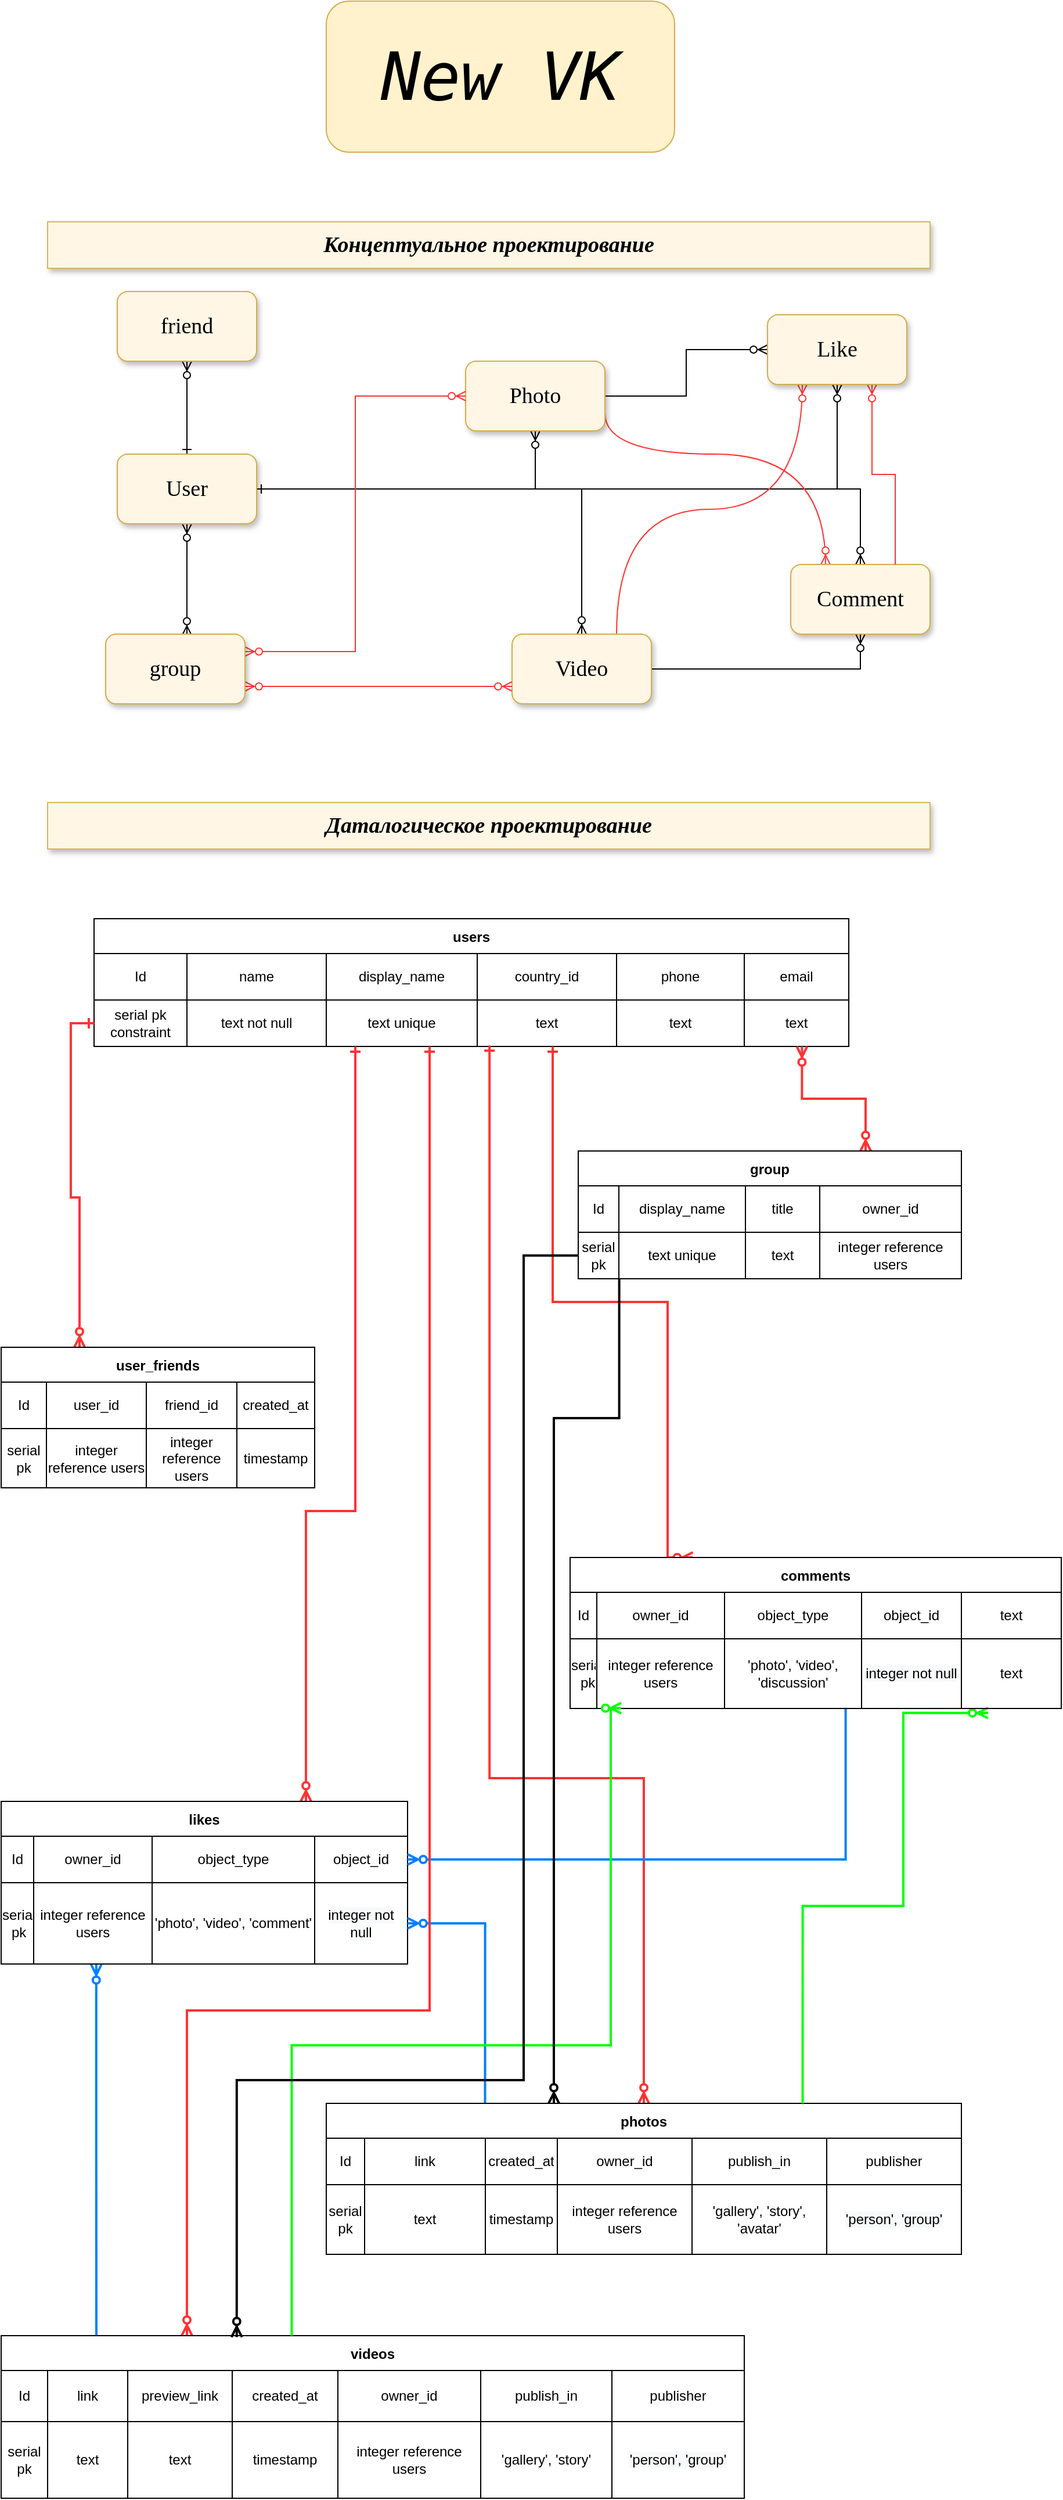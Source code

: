 <mxfile version="15.1.4" type="github"><diagram id="kzBTkpLEh-Z0ybDVD-Pl" name="Page-1"><mxGraphModel dx="1221" dy="613" grid="1" gridSize="10" guides="1" tooltips="1" connect="1" arrows="1" fold="1" page="1" pageScale="1" pageWidth="827" pageHeight="1169" math="0" shadow="0"><root><mxCell id="0"/><mxCell id="1" parent="0"/><mxCell id="8QKdZ73JA2FB1doCZOxA-1" value="users" style="shape=table;startSize=30;container=1;collapsible=0;childLayout=tableLayout;fontStyle=1;align=center;pointerEvents=1;" vertex="1" parent="1"><mxGeometry x="120" y="830" width="650" height="110" as="geometry"/></mxCell><mxCell id="8QKdZ73JA2FB1doCZOxA-2" value="" style="shape=partialRectangle;html=1;whiteSpace=wrap;collapsible=0;dropTarget=0;pointerEvents=0;fillColor=none;top=0;left=0;bottom=0;right=0;points=[[0,0.5],[1,0.5]];portConstraint=eastwest;" vertex="1" parent="8QKdZ73JA2FB1doCZOxA-1"><mxGeometry y="30" width="650" height="40" as="geometry"/></mxCell><mxCell id="8QKdZ73JA2FB1doCZOxA-3" value="Id" style="shape=partialRectangle;html=1;whiteSpace=wrap;connectable=0;fillColor=none;top=0;left=0;bottom=0;right=0;overflow=hidden;pointerEvents=1;" vertex="1" parent="8QKdZ73JA2FB1doCZOxA-2"><mxGeometry width="80" height="40" as="geometry"/></mxCell><mxCell id="8QKdZ73JA2FB1doCZOxA-4" value="name" style="shape=partialRectangle;html=1;whiteSpace=wrap;connectable=0;fillColor=none;top=0;left=0;bottom=0;right=0;overflow=hidden;pointerEvents=1;" vertex="1" parent="8QKdZ73JA2FB1doCZOxA-2"><mxGeometry x="80" width="120" height="40" as="geometry"/></mxCell><mxCell id="8QKdZ73JA2FB1doCZOxA-5" value="display_name" style="shape=partialRectangle;html=1;whiteSpace=wrap;connectable=0;fillColor=none;top=0;left=0;bottom=0;right=0;overflow=hidden;pointerEvents=1;" vertex="1" parent="8QKdZ73JA2FB1doCZOxA-2"><mxGeometry x="200" width="130" height="40" as="geometry"/></mxCell><mxCell id="8QKdZ73JA2FB1doCZOxA-6" value="country_id" style="shape=partialRectangle;html=1;whiteSpace=wrap;connectable=0;fillColor=none;top=0;left=0;bottom=0;right=0;overflow=hidden;pointerEvents=1;" vertex="1" parent="8QKdZ73JA2FB1doCZOxA-2"><mxGeometry x="330" width="120" height="40" as="geometry"/></mxCell><mxCell id="8QKdZ73JA2FB1doCZOxA-7" value="phone" style="shape=partialRectangle;html=1;whiteSpace=wrap;connectable=0;fillColor=none;top=0;left=0;bottom=0;right=0;overflow=hidden;pointerEvents=1;" vertex="1" parent="8QKdZ73JA2FB1doCZOxA-2"><mxGeometry x="450" width="110" height="40" as="geometry"/></mxCell><mxCell id="8QKdZ73JA2FB1doCZOxA-8" value="email" style="shape=partialRectangle;html=1;whiteSpace=wrap;connectable=0;fillColor=none;top=0;left=0;bottom=0;right=0;overflow=hidden;pointerEvents=1;" vertex="1" parent="8QKdZ73JA2FB1doCZOxA-2"><mxGeometry x="560" width="90" height="40" as="geometry"/></mxCell><mxCell id="8QKdZ73JA2FB1doCZOxA-9" value="" style="shape=partialRectangle;html=1;whiteSpace=wrap;collapsible=0;dropTarget=0;pointerEvents=0;fillColor=none;top=0;left=0;bottom=0;right=0;points=[[0,0.5],[1,0.5]];portConstraint=eastwest;" vertex="1" parent="8QKdZ73JA2FB1doCZOxA-1"><mxGeometry y="70" width="650" height="40" as="geometry"/></mxCell><mxCell id="8QKdZ73JA2FB1doCZOxA-10" value="serial pk constraint" style="shape=partialRectangle;html=1;whiteSpace=wrap;connectable=0;fillColor=none;top=0;left=0;bottom=0;right=0;overflow=hidden;pointerEvents=1;" vertex="1" parent="8QKdZ73JA2FB1doCZOxA-9"><mxGeometry width="80" height="40" as="geometry"/></mxCell><mxCell id="8QKdZ73JA2FB1doCZOxA-11" value="text not null" style="shape=partialRectangle;html=1;whiteSpace=wrap;connectable=0;fillColor=none;top=0;left=0;bottom=0;right=0;overflow=hidden;pointerEvents=1;" vertex="1" parent="8QKdZ73JA2FB1doCZOxA-9"><mxGeometry x="80" width="120" height="40" as="geometry"/></mxCell><mxCell id="8QKdZ73JA2FB1doCZOxA-12" value="text unique" style="shape=partialRectangle;html=1;whiteSpace=wrap;connectable=0;fillColor=none;top=0;left=0;bottom=0;right=0;overflow=hidden;pointerEvents=1;" vertex="1" parent="8QKdZ73JA2FB1doCZOxA-9"><mxGeometry x="200" width="130" height="40" as="geometry"/></mxCell><mxCell id="8QKdZ73JA2FB1doCZOxA-13" value="text" style="shape=partialRectangle;html=1;whiteSpace=wrap;connectable=0;fillColor=none;top=0;left=0;bottom=0;right=0;overflow=hidden;pointerEvents=1;" vertex="1" parent="8QKdZ73JA2FB1doCZOxA-9"><mxGeometry x="330" width="120" height="40" as="geometry"/></mxCell><mxCell id="8QKdZ73JA2FB1doCZOxA-14" value="text" style="shape=partialRectangle;html=1;whiteSpace=wrap;connectable=0;fillColor=none;top=0;left=0;bottom=0;right=0;overflow=hidden;pointerEvents=1;" vertex="1" parent="8QKdZ73JA2FB1doCZOxA-9"><mxGeometry x="450" width="110" height="40" as="geometry"/></mxCell><mxCell id="8QKdZ73JA2FB1doCZOxA-15" value="text" style="shape=partialRectangle;html=1;whiteSpace=wrap;connectable=0;fillColor=none;top=0;left=0;bottom=0;right=0;overflow=hidden;pointerEvents=1;" vertex="1" parent="8QKdZ73JA2FB1doCZOxA-9"><mxGeometry x="560" width="90" height="40" as="geometry"/></mxCell><mxCell id="8QKdZ73JA2FB1doCZOxA-16" style="edgeStyle=orthogonalEdgeStyle;rounded=0;jumpStyle=none;orthogonalLoop=1;jettySize=auto;html=1;exitX=0.75;exitY=0;exitDx=0;exitDy=0;fontFamily=Georgia;fontSize=19;startArrow=ERzeroToMany;startFill=1;endArrow=ERone;endFill=0;strokeWidth=2;strokeColor=#FF3333;" edge="1" parent="1" source="8QKdZ73JA2FB1doCZOxA-18" target="8QKdZ73JA2FB1doCZOxA-9"><mxGeometry relative="1" as="geometry"><mxPoint x="345" y="940" as="targetPoint"/><Array as="points"><mxPoint x="302" y="1340"/><mxPoint x="345" y="1340"/></Array></mxGeometry></mxCell><mxCell id="8QKdZ73JA2FB1doCZOxA-17" style="edgeStyle=orthogonalEdgeStyle;rounded=0;jumpStyle=none;orthogonalLoop=1;jettySize=auto;html=1;exitX=0.234;exitY=1.005;exitDx=0;exitDy=0;fontFamily=Georgia;fontSize=19;startArrow=ERzeroToMany;startFill=1;endArrow=none;endFill=0;strokeWidth=2;exitPerimeter=0;strokeColor=#007FFF;" edge="1" parent="1" source="8QKdZ73JA2FB1doCZOxA-24"><mxGeometry relative="1" as="geometry"><mxPoint x="122" y="2060" as="targetPoint"/></mxGeometry></mxCell><mxCell id="8QKdZ73JA2FB1doCZOxA-18" value="likes" style="shape=table;startSize=30;container=1;collapsible=0;childLayout=tableLayout;fontStyle=1;align=center;pointerEvents=1;flipV=0;flipH=0;" vertex="1" parent="1"><mxGeometry x="40" y="1590" width="350" height="140" as="geometry"/></mxCell><mxCell id="8QKdZ73JA2FB1doCZOxA-19" value="" style="shape=partialRectangle;html=1;whiteSpace=wrap;collapsible=0;dropTarget=0;pointerEvents=0;fillColor=none;top=0;left=0;bottom=0;right=0;points=[[0,0.5],[1,0.5]];portConstraint=eastwest;" vertex="1" parent="8QKdZ73JA2FB1doCZOxA-18"><mxGeometry y="30" width="350" height="40" as="geometry"/></mxCell><mxCell id="8QKdZ73JA2FB1doCZOxA-20" value="Id" style="shape=partialRectangle;html=1;whiteSpace=wrap;connectable=0;fillColor=none;top=0;left=0;bottom=0;right=0;overflow=hidden;pointerEvents=1;" vertex="1" parent="8QKdZ73JA2FB1doCZOxA-19"><mxGeometry width="28" height="40" as="geometry"/></mxCell><mxCell id="8QKdZ73JA2FB1doCZOxA-21" value="owner_id" style="shape=partialRectangle;html=1;whiteSpace=wrap;connectable=0;fillColor=none;top=0;left=0;bottom=0;right=0;overflow=hidden;pointerEvents=1;" vertex="1" parent="8QKdZ73JA2FB1doCZOxA-19"><mxGeometry x="28" width="102" height="40" as="geometry"/></mxCell><mxCell id="8QKdZ73JA2FB1doCZOxA-22" value="object_type" style="shape=partialRectangle;html=1;whiteSpace=wrap;connectable=0;fillColor=none;top=0;left=0;bottom=0;right=0;overflow=hidden;pointerEvents=1;" vertex="1" parent="8QKdZ73JA2FB1doCZOxA-19"><mxGeometry x="130" width="140" height="40" as="geometry"/></mxCell><mxCell id="8QKdZ73JA2FB1doCZOxA-23" value="object_id" style="shape=partialRectangle;html=1;whiteSpace=wrap;connectable=0;fillColor=none;top=0;left=0;bottom=0;right=0;overflow=hidden;pointerEvents=1;" vertex="1" parent="8QKdZ73JA2FB1doCZOxA-19"><mxGeometry x="270" width="80" height="40" as="geometry"/></mxCell><mxCell id="8QKdZ73JA2FB1doCZOxA-24" style="shape=partialRectangle;html=1;whiteSpace=wrap;collapsible=0;dropTarget=0;pointerEvents=0;fillColor=none;top=0;left=0;bottom=0;right=0;points=[[0,0.5],[1,0.5]];portConstraint=eastwest;" vertex="1" parent="8QKdZ73JA2FB1doCZOxA-18"><mxGeometry y="70" width="350" height="70" as="geometry"/></mxCell><mxCell id="8QKdZ73JA2FB1doCZOxA-25" value="serial pk" style="shape=partialRectangle;html=1;whiteSpace=wrap;connectable=0;fillColor=none;top=0;left=0;bottom=0;right=0;overflow=hidden;pointerEvents=1;" vertex="1" parent="8QKdZ73JA2FB1doCZOxA-24"><mxGeometry width="28" height="70" as="geometry"/></mxCell><mxCell id="8QKdZ73JA2FB1doCZOxA-26" value="integer reference users" style="shape=partialRectangle;html=1;whiteSpace=wrap;connectable=0;fillColor=none;top=0;left=0;bottom=0;right=0;overflow=hidden;pointerEvents=1;" vertex="1" parent="8QKdZ73JA2FB1doCZOxA-24"><mxGeometry x="28" width="102" height="70" as="geometry"/></mxCell><mxCell id="8QKdZ73JA2FB1doCZOxA-27" value="'photo', 'video', 'comment'" style="shape=partialRectangle;html=1;whiteSpace=wrap;connectable=0;fillColor=none;top=0;left=0;bottom=0;right=0;overflow=hidden;pointerEvents=1;" vertex="1" parent="8QKdZ73JA2FB1doCZOxA-24"><mxGeometry x="130" width="140" height="70" as="geometry"/></mxCell><mxCell id="8QKdZ73JA2FB1doCZOxA-28" value="&lt;span style=&quot;color: rgb(0 , 0 , 0) ; font-family: &amp;#34;helvetica&amp;#34; ; font-size: 12px ; font-style: normal ; font-weight: 400 ; letter-spacing: normal ; text-align: center ; text-indent: 0px ; text-transform: none ; word-spacing: 0px ; background-color: rgb(248 , 249 , 250) ; display: inline ; float: none&quot;&gt;integer not null&lt;/span&gt;" style="shape=partialRectangle;html=1;whiteSpace=wrap;connectable=0;fillColor=none;top=0;left=0;bottom=0;right=0;overflow=hidden;pointerEvents=1;" vertex="1" parent="8QKdZ73JA2FB1doCZOxA-24"><mxGeometry x="270" width="80" height="70" as="geometry"/></mxCell><UserObject label="&lt;pre&gt;&lt;font style=&quot;font-size: 57px&quot;&gt;New VK&lt;/font&gt;&lt;/pre&gt;" link="https://youtu.be/a0NjDx5UJsg?t=54" linkTarget="_blank" id="8QKdZ73JA2FB1doCZOxA-29"><mxCell style="rounded=1;whiteSpace=wrap;html=1;fontFamily=Georgia;fontStyle=2;horizontal=1;align=center;fillColor=#fff2cc;strokeColor=#D6AC49;" vertex="1" parent="1"><mxGeometry x="320" y="40" width="300" height="130" as="geometry"/></mxCell></UserObject><mxCell id="8QKdZ73JA2FB1doCZOxA-30" value="&lt;p style=&quot;line-height: 150%; font-size: 19px;&quot;&gt;&lt;font style=&quot;font-size: 19px;&quot;&gt;Концептуальное проектирование&lt;/font&gt;&lt;/p&gt;" style="text;html=1;align=center;verticalAlign=middle;whiteSpace=wrap;rounded=0;shadow=1;strokeColor=#d6b656;fillColor=#FFF6E6;fontFamily=Georgia;fontStyle=3;fontSize=19;" vertex="1" parent="1"><mxGeometry x="80" y="230" width="760" height="40" as="geometry"/></mxCell><mxCell id="8QKdZ73JA2FB1doCZOxA-31" style="edgeStyle=orthogonalEdgeStyle;rounded=0;orthogonalLoop=1;jettySize=auto;html=1;exitX=1;exitY=0.5;exitDx=0;exitDy=0;entryX=0.5;entryY=1;entryDx=0;entryDy=0;fontFamily=Georgia;fontSize=19;endArrow=ERzeroToMany;endFill=1;" edge="1" parent="1" source="8QKdZ73JA2FB1doCZOxA-37" target="8QKdZ73JA2FB1doCZOxA-45"><mxGeometry relative="1" as="geometry"/></mxCell><mxCell id="8QKdZ73JA2FB1doCZOxA-32" style="edgeStyle=orthogonalEdgeStyle;rounded=0;orthogonalLoop=1;jettySize=auto;html=1;exitX=1;exitY=0.5;exitDx=0;exitDy=0;fontFamily=Georgia;fontSize=19;endArrow=ERzeroToMany;endFill=1;" edge="1" parent="1" source="8QKdZ73JA2FB1doCZOxA-37" target="8QKdZ73JA2FB1doCZOxA-46"><mxGeometry relative="1" as="geometry"/></mxCell><mxCell id="8QKdZ73JA2FB1doCZOxA-33" style="edgeStyle=orthogonalEdgeStyle;rounded=0;orthogonalLoop=1;jettySize=auto;html=1;exitX=1;exitY=0.5;exitDx=0;exitDy=0;fontFamily=Georgia;fontSize=19;endArrow=ERzeroToMany;endFill=1;" edge="1" parent="1" source="8QKdZ73JA2FB1doCZOxA-37" target="8QKdZ73JA2FB1doCZOxA-40"><mxGeometry relative="1" as="geometry"><mxPoint x="487" y="350" as="targetPoint"/></mxGeometry></mxCell><mxCell id="8QKdZ73JA2FB1doCZOxA-34" style="edgeStyle=orthogonalEdgeStyle;rounded=0;orthogonalLoop=1;jettySize=auto;html=1;exitX=1;exitY=0.5;exitDx=0;exitDy=0;fontFamily=Georgia;fontSize=19;endArrow=ERzeroToMany;endFill=1;entryX=0.5;entryY=1;entryDx=0;entryDy=0;startArrow=ERone;startFill=0;" edge="1" parent="1" source="8QKdZ73JA2FB1doCZOxA-37" target="8QKdZ73JA2FB1doCZOxA-44"><mxGeometry relative="1" as="geometry"/></mxCell><mxCell id="8QKdZ73JA2FB1doCZOxA-35" style="edgeStyle=orthogonalEdgeStyle;rounded=0;orthogonalLoop=1;jettySize=auto;html=1;exitX=0.5;exitY=0;exitDx=0;exitDy=0;entryX=0.5;entryY=1;entryDx=0;entryDy=0;fontFamily=Georgia;fontSize=19;endArrow=ERzeroToMany;endFill=1;startArrow=ERone;startFill=0;" edge="1" parent="1" source="8QKdZ73JA2FB1doCZOxA-37" target="8QKdZ73JA2FB1doCZOxA-47"><mxGeometry relative="1" as="geometry"><Array as="points"><mxPoint x="200" y="380"/><mxPoint x="200" y="380"/></Array></mxGeometry></mxCell><mxCell id="8QKdZ73JA2FB1doCZOxA-36" style="edgeStyle=orthogonalEdgeStyle;rounded=0;orthogonalLoop=1;jettySize=auto;html=1;exitX=0.5;exitY=1;exitDx=0;exitDy=0;entryX=0.583;entryY=0.015;entryDx=0;entryDy=0;entryPerimeter=0;fontFamily=Georgia;fontSize=19;endArrow=ERzeroToMany;endFill=1;startArrow=ERzeroToMany;startFill=1;" edge="1" parent="1" source="8QKdZ73JA2FB1doCZOxA-37" target="8QKdZ73JA2FB1doCZOxA-50"><mxGeometry relative="1" as="geometry"/></mxCell><mxCell id="8QKdZ73JA2FB1doCZOxA-37" value="User" style="rounded=1;whiteSpace=wrap;html=1;shadow=1;fontFamily=Georgia;fontSize=19;strokeColor=#D6AC49;fillColor=#FFF6E6;align=center;" vertex="1" parent="1"><mxGeometry x="140" y="430" width="120" height="60" as="geometry"/></mxCell><mxCell id="8QKdZ73JA2FB1doCZOxA-38" style="edgeStyle=orthogonalEdgeStyle;rounded=0;jumpStyle=none;orthogonalLoop=1;jettySize=auto;html=1;exitX=0.5;exitY=1;exitDx=0;exitDy=0;entryX=1;entryY=0.5;entryDx=0;entryDy=0;fontFamily=Georgia;fontSize=19;startArrow=ERzeroToMany;startFill=1;endArrow=none;endFill=0;" edge="1" parent="1" source="8QKdZ73JA2FB1doCZOxA-40" target="8QKdZ73JA2FB1doCZOxA-46"><mxGeometry relative="1" as="geometry"/></mxCell><mxCell id="8QKdZ73JA2FB1doCZOxA-39" style="edgeStyle=orthogonalEdgeStyle;curved=1;rounded=0;jumpStyle=none;orthogonalLoop=1;jettySize=auto;html=1;exitX=0.25;exitY=0;exitDx=0;exitDy=0;entryX=1;entryY=0.75;entryDx=0;entryDy=0;fontFamily=Georgia;fontSize=19;startArrow=ERzeroToMany;startFill=1;endArrow=none;endFill=0;strokeColor=#FF3333;" edge="1" parent="1" source="8QKdZ73JA2FB1doCZOxA-40" target="8QKdZ73JA2FB1doCZOxA-45"><mxGeometry relative="1" as="geometry"><Array as="points"><mxPoint x="750" y="430"/><mxPoint x="560" y="430"/></Array></mxGeometry></mxCell><mxCell id="8QKdZ73JA2FB1doCZOxA-40" value="Comment" style="rounded=1;whiteSpace=wrap;html=1;shadow=1;fontFamily=Georgia;fontSize=19;strokeColor=#D6AC49;fillColor=#FFF6E6;align=center;" vertex="1" parent="1"><mxGeometry x="720" y="525" width="120" height="60" as="geometry"/></mxCell><mxCell id="8QKdZ73JA2FB1doCZOxA-41" style="rounded=0;orthogonalLoop=1;jettySize=auto;html=1;exitX=0.75;exitY=1;exitDx=0;exitDy=0;fontFamily=Georgia;fontSize=19;endArrow=none;endFill=0;jumpStyle=none;startArrow=ERzeroToMany;startFill=1;entryX=0.75;entryY=0;entryDx=0;entryDy=0;elbow=vertical;edgeStyle=orthogonalEdgeStyle;fillColor=#f8cecc;strokeColor=#FF3333;" edge="1" parent="1" source="8QKdZ73JA2FB1doCZOxA-44" target="8QKdZ73JA2FB1doCZOxA-40"><mxGeometry relative="1" as="geometry"><mxPoint x="557" y="350" as="targetPoint"/></mxGeometry></mxCell><mxCell id="8QKdZ73JA2FB1doCZOxA-42" style="edgeStyle=orthogonalEdgeStyle;rounded=0;jumpStyle=none;orthogonalLoop=1;jettySize=auto;html=1;exitX=0;exitY=0.5;exitDx=0;exitDy=0;entryX=1;entryY=0.5;entryDx=0;entryDy=0;fontFamily=Georgia;fontSize=19;startArrow=ERzeroToMany;startFill=1;endArrow=none;endFill=0;" edge="1" parent="1" source="8QKdZ73JA2FB1doCZOxA-44" target="8QKdZ73JA2FB1doCZOxA-45"><mxGeometry relative="1" as="geometry"/></mxCell><mxCell id="8QKdZ73JA2FB1doCZOxA-43" style="edgeStyle=orthogonalEdgeStyle;curved=1;rounded=0;jumpStyle=none;orthogonalLoop=1;jettySize=auto;html=1;exitX=0.25;exitY=1;exitDx=0;exitDy=0;entryX=0.75;entryY=0;entryDx=0;entryDy=0;fontFamily=Georgia;fontSize=19;startArrow=ERzeroToMany;startFill=1;endArrow=none;endFill=0;strokeColor=#FF3333;" edge="1" parent="1" source="8QKdZ73JA2FB1doCZOxA-44" target="8QKdZ73JA2FB1doCZOxA-46"><mxGeometry relative="1" as="geometry"/></mxCell><mxCell id="8QKdZ73JA2FB1doCZOxA-44" value="Like" style="rounded=1;whiteSpace=wrap;html=1;shadow=1;fontFamily=Georgia;fontSize=19;strokeColor=#D6AC49;fillColor=#FFF6E6;align=center;" vertex="1" parent="1"><mxGeometry x="700" y="310" width="120" height="60" as="geometry"/></mxCell><mxCell id="8QKdZ73JA2FB1doCZOxA-45" value="Photo" style="rounded=1;whiteSpace=wrap;html=1;shadow=1;fontFamily=Georgia;fontSize=19;strokeColor=#D6AC49;fillColor=#FFF6E6;align=center;" vertex="1" parent="1"><mxGeometry x="440" y="350" width="120" height="60" as="geometry"/></mxCell><mxCell id="8QKdZ73JA2FB1doCZOxA-46" value="Video" style="rounded=1;whiteSpace=wrap;html=1;shadow=1;fontFamily=Georgia;fontSize=19;strokeColor=#D6AC49;fillColor=#FFF6E6;align=center;" vertex="1" parent="1"><mxGeometry x="480" y="585" width="120" height="60" as="geometry"/></mxCell><mxCell id="8QKdZ73JA2FB1doCZOxA-47" value="friend" style="rounded=1;whiteSpace=wrap;html=1;shadow=1;fontFamily=Georgia;fontSize=19;strokeColor=#D6AC49;fillColor=#FFF6E6;align=center;" vertex="1" parent="1"><mxGeometry x="140" y="290" width="120" height="60" as="geometry"/></mxCell><mxCell id="8QKdZ73JA2FB1doCZOxA-48" style="edgeStyle=elbowEdgeStyle;rounded=0;jumpStyle=none;orthogonalLoop=1;jettySize=auto;html=1;exitX=1;exitY=0.25;exitDx=0;exitDy=0;entryX=0;entryY=0.5;entryDx=0;entryDy=0;fontFamily=Georgia;fontSize=19;startArrow=ERzeroToMany;startFill=1;endArrow=ERzeroToMany;endFill=1;strokeColor=#FF3333;" edge="1" parent="1" source="8QKdZ73JA2FB1doCZOxA-50" target="8QKdZ73JA2FB1doCZOxA-45"><mxGeometry relative="1" as="geometry"/></mxCell><mxCell id="8QKdZ73JA2FB1doCZOxA-49" style="edgeStyle=orthogonalEdgeStyle;rounded=0;jumpStyle=none;orthogonalLoop=1;jettySize=auto;html=1;exitX=1;exitY=0.75;exitDx=0;exitDy=0;entryX=0;entryY=0.75;entryDx=0;entryDy=0;fontFamily=Georgia;fontSize=19;startArrow=ERzeroToMany;startFill=1;endArrow=ERzeroToMany;endFill=1;strokeColor=#FF3333;" edge="1" parent="1" source="8QKdZ73JA2FB1doCZOxA-50" target="8QKdZ73JA2FB1doCZOxA-46"><mxGeometry relative="1" as="geometry"/></mxCell><mxCell id="8QKdZ73JA2FB1doCZOxA-50" value="group" style="rounded=1;whiteSpace=wrap;html=1;shadow=1;fontFamily=Georgia;fontSize=19;strokeColor=#D6AC49;fillColor=#FFF6E6;align=center;" vertex="1" parent="1"><mxGeometry x="130" y="585" width="120" height="60" as="geometry"/></mxCell><mxCell id="8QKdZ73JA2FB1doCZOxA-51" style="edgeStyle=orthogonalEdgeStyle;rounded=0;jumpStyle=none;orthogonalLoop=1;jettySize=auto;html=1;exitX=0.75;exitY=0;exitDx=0;exitDy=0;entryX=0.938;entryY=1;entryDx=0;entryDy=0;entryPerimeter=0;fontFamily=Georgia;fontSize=19;startArrow=ERzeroToMany;startFill=1;endArrow=ERzeroToMany;endFill=1;strokeColor=#FF3333;strokeWidth=2;" edge="1" parent="1" source="8QKdZ73JA2FB1doCZOxA-52" target="8QKdZ73JA2FB1doCZOxA-9"><mxGeometry relative="1" as="geometry"/></mxCell><mxCell id="8QKdZ73JA2FB1doCZOxA-52" value="group" style="shape=table;startSize=30;container=1;collapsible=0;childLayout=tableLayout;fontStyle=1;align=center;pointerEvents=1;" vertex="1" parent="1"><mxGeometry x="537" y="1030" width="330" height="110" as="geometry"/></mxCell><mxCell id="8QKdZ73JA2FB1doCZOxA-53" value="" style="shape=partialRectangle;html=1;whiteSpace=wrap;collapsible=0;dropTarget=0;pointerEvents=0;fillColor=none;top=0;left=0;bottom=0;right=0;points=[[0,0.5],[1,0.5]];portConstraint=eastwest;" vertex="1" parent="8QKdZ73JA2FB1doCZOxA-52"><mxGeometry y="30" width="330" height="40" as="geometry"/></mxCell><mxCell id="8QKdZ73JA2FB1doCZOxA-54" value="Id" style="shape=partialRectangle;html=1;whiteSpace=wrap;connectable=0;fillColor=none;top=0;left=0;bottom=0;right=0;overflow=hidden;pointerEvents=1;" vertex="1" parent="8QKdZ73JA2FB1doCZOxA-53"><mxGeometry width="35" height="40" as="geometry"/></mxCell><mxCell id="8QKdZ73JA2FB1doCZOxA-55" value="display_name" style="shape=partialRectangle;html=1;whiteSpace=wrap;connectable=0;fillColor=none;top=0;left=0;bottom=0;right=0;overflow=hidden;pointerEvents=1;" vertex="1" parent="8QKdZ73JA2FB1doCZOxA-53"><mxGeometry x="35" width="109" height="40" as="geometry"/></mxCell><mxCell id="8QKdZ73JA2FB1doCZOxA-56" value="title" style="shape=partialRectangle;html=1;whiteSpace=wrap;connectable=0;fillColor=none;top=0;left=0;bottom=0;right=0;overflow=hidden;pointerEvents=1;" vertex="1" parent="8QKdZ73JA2FB1doCZOxA-53"><mxGeometry x="144" width="64" height="40" as="geometry"/></mxCell><mxCell id="8QKdZ73JA2FB1doCZOxA-57" value="owner_id" style="shape=partialRectangle;html=1;whiteSpace=wrap;connectable=0;fillColor=none;top=0;left=0;bottom=0;right=0;overflow=hidden;pointerEvents=1;" vertex="1" parent="8QKdZ73JA2FB1doCZOxA-53"><mxGeometry x="208" width="122" height="40" as="geometry"/></mxCell><mxCell id="8QKdZ73JA2FB1doCZOxA-58" style="shape=partialRectangle;html=1;whiteSpace=wrap;collapsible=0;dropTarget=0;pointerEvents=0;fillColor=none;top=0;left=0;bottom=0;right=0;points=[[0,0.5],[1,0.5]];portConstraint=eastwest;" vertex="1" parent="8QKdZ73JA2FB1doCZOxA-52"><mxGeometry y="70" width="330" height="40" as="geometry"/></mxCell><mxCell id="8QKdZ73JA2FB1doCZOxA-59" value="serial pk" style="shape=partialRectangle;html=1;whiteSpace=wrap;connectable=0;fillColor=none;top=0;left=0;bottom=0;right=0;overflow=hidden;pointerEvents=1;" vertex="1" parent="8QKdZ73JA2FB1doCZOxA-58"><mxGeometry width="35" height="40" as="geometry"/></mxCell><mxCell id="8QKdZ73JA2FB1doCZOxA-60" value="text unique" style="shape=partialRectangle;html=1;whiteSpace=wrap;connectable=0;fillColor=none;top=0;left=0;bottom=0;right=0;overflow=hidden;pointerEvents=1;" vertex="1" parent="8QKdZ73JA2FB1doCZOxA-58"><mxGeometry x="35" width="109" height="40" as="geometry"/></mxCell><mxCell id="8QKdZ73JA2FB1doCZOxA-61" value="text" style="shape=partialRectangle;html=1;whiteSpace=wrap;connectable=0;fillColor=none;top=0;left=0;bottom=0;right=0;overflow=hidden;pointerEvents=1;" vertex="1" parent="8QKdZ73JA2FB1doCZOxA-58"><mxGeometry x="144" width="64" height="40" as="geometry"/></mxCell><mxCell id="8QKdZ73JA2FB1doCZOxA-62" value="integer reference users" style="shape=partialRectangle;html=1;whiteSpace=wrap;connectable=0;fillColor=none;top=0;left=0;bottom=0;right=0;overflow=hidden;pointerEvents=1;" vertex="1" parent="8QKdZ73JA2FB1doCZOxA-58"><mxGeometry x="208" width="122" height="40" as="geometry"/></mxCell><mxCell id="8QKdZ73JA2FB1doCZOxA-63" style="edgeStyle=orthogonalEdgeStyle;rounded=0;jumpStyle=none;orthogonalLoop=1;jettySize=auto;html=1;exitX=1;exitY=0.5;exitDx=0;exitDy=0;fontFamily=Georgia;fontSize=19;startArrow=ERzeroToMany;startFill=1;endArrow=ERzeroToMany;endFill=1;strokeColor=#FF3333;" edge="1" parent="1" source="8QKdZ73JA2FB1doCZOxA-53"><mxGeometry relative="1" as="geometry"/></mxCell><mxCell id="8QKdZ73JA2FB1doCZOxA-64" value="&lt;p style=&quot;line-height: 150% ; font-size: 19px&quot;&gt;&lt;font style=&quot;font-size: 19px&quot;&gt;Даталогическое проектирование&lt;/font&gt;&lt;/p&gt;" style="text;html=1;align=center;verticalAlign=middle;whiteSpace=wrap;rounded=0;shadow=1;strokeColor=#d6b656;fillColor=#FFF6E6;fontFamily=Georgia;fontStyle=3;fontSize=19;" vertex="1" parent="1"><mxGeometry x="80" y="730" width="760" height="40" as="geometry"/></mxCell><mxCell id="8QKdZ73JA2FB1doCZOxA-65" style="edgeStyle=orthogonalEdgeStyle;rounded=0;jumpStyle=none;orthogonalLoop=1;jettySize=auto;html=1;exitX=0.5;exitY=0;exitDx=0;exitDy=0;entryX=0.524;entryY=0.978;entryDx=0;entryDy=0;entryPerimeter=0;fontFamily=Georgia;fontSize=19;startArrow=ERzeroToMany;startFill=1;endArrow=ERone;endFill=0;strokeColor=#FF3333;strokeWidth=2;" edge="1" parent="1" source="8QKdZ73JA2FB1doCZOxA-67" target="8QKdZ73JA2FB1doCZOxA-9"><mxGeometry relative="1" as="geometry"><Array as="points"><mxPoint x="594" y="1570"/><mxPoint x="461" y="1570"/></Array></mxGeometry></mxCell><mxCell id="8QKdZ73JA2FB1doCZOxA-66" style="edgeStyle=orthogonalEdgeStyle;rounded=0;jumpStyle=none;orthogonalLoop=1;jettySize=auto;html=1;exitX=0.25;exitY=0;exitDx=0;exitDy=0;entryX=1;entryY=0.5;entryDx=0;entryDy=0;fontFamily=Georgia;fontSize=19;startArrow=none;startFill=0;endArrow=ERzeroToMany;endFill=1;strokeWidth=2;strokeColor=#007FFF;" edge="1" parent="1" source="8QKdZ73JA2FB1doCZOxA-67" target="8QKdZ73JA2FB1doCZOxA-24"><mxGeometry relative="1" as="geometry"/></mxCell><mxCell id="8QKdZ73JA2FB1doCZOxA-67" value="photos" style="shape=table;startSize=30;container=1;collapsible=0;childLayout=tableLayout;fontStyle=1;align=center;pointerEvents=1;" vertex="1" parent="1"><mxGeometry x="320" y="1850" width="547" height="130" as="geometry"/></mxCell><mxCell id="8QKdZ73JA2FB1doCZOxA-68" value="" style="shape=partialRectangle;html=1;whiteSpace=wrap;collapsible=0;dropTarget=0;pointerEvents=0;fillColor=none;top=0;left=0;bottom=0;right=0;points=[[0,0.5],[1,0.5]];portConstraint=eastwest;" vertex="1" parent="8QKdZ73JA2FB1doCZOxA-67"><mxGeometry y="30" width="547" height="40" as="geometry"/></mxCell><mxCell id="8QKdZ73JA2FB1doCZOxA-69" value="Id" style="shape=partialRectangle;html=1;whiteSpace=wrap;connectable=0;fillColor=none;top=0;left=0;bottom=0;right=0;overflow=hidden;pointerEvents=1;" vertex="1" parent="8QKdZ73JA2FB1doCZOxA-68"><mxGeometry width="33" height="40" as="geometry"/></mxCell><mxCell id="8QKdZ73JA2FB1doCZOxA-70" value="link" style="shape=partialRectangle;html=1;whiteSpace=wrap;connectable=0;fillColor=none;top=0;left=0;bottom=0;right=0;overflow=hidden;pointerEvents=1;" vertex="1" parent="8QKdZ73JA2FB1doCZOxA-68"><mxGeometry x="33" width="104" height="40" as="geometry"/></mxCell><mxCell id="8QKdZ73JA2FB1doCZOxA-71" value="created_at" style="shape=partialRectangle;html=1;whiteSpace=wrap;connectable=0;fillColor=none;top=0;left=0;bottom=0;right=0;overflow=hidden;pointerEvents=1;" vertex="1" parent="8QKdZ73JA2FB1doCZOxA-68"><mxGeometry x="137" width="62" height="40" as="geometry"/></mxCell><mxCell id="8QKdZ73JA2FB1doCZOxA-72" value="owner_id" style="shape=partialRectangle;html=1;whiteSpace=wrap;connectable=0;fillColor=none;top=0;left=0;bottom=0;right=0;overflow=hidden;pointerEvents=1;" vertex="1" parent="8QKdZ73JA2FB1doCZOxA-68"><mxGeometry x="199" width="116" height="40" as="geometry"/></mxCell><mxCell id="8QKdZ73JA2FB1doCZOxA-73" value="publish_in" style="shape=partialRectangle;html=1;whiteSpace=wrap;connectable=0;fillColor=none;top=0;left=0;bottom=0;right=0;overflow=hidden;pointerEvents=1;" vertex="1" parent="8QKdZ73JA2FB1doCZOxA-68"><mxGeometry x="315" width="116" height="40" as="geometry"/></mxCell><mxCell id="8QKdZ73JA2FB1doCZOxA-74" value="publisher" style="shape=partialRectangle;html=1;whiteSpace=wrap;connectable=0;fillColor=none;top=0;left=0;bottom=0;right=0;overflow=hidden;pointerEvents=1;" vertex="1" parent="8QKdZ73JA2FB1doCZOxA-68"><mxGeometry x="431" width="116" height="40" as="geometry"/></mxCell><mxCell id="8QKdZ73JA2FB1doCZOxA-75" style="shape=partialRectangle;html=1;whiteSpace=wrap;collapsible=0;dropTarget=0;pointerEvents=0;fillColor=none;top=0;left=0;bottom=0;right=0;points=[[0,0.5],[1,0.5]];portConstraint=eastwest;" vertex="1" parent="8QKdZ73JA2FB1doCZOxA-67"><mxGeometry y="70" width="547" height="60" as="geometry"/></mxCell><mxCell id="8QKdZ73JA2FB1doCZOxA-76" value="serial pk" style="shape=partialRectangle;html=1;whiteSpace=wrap;connectable=0;fillColor=none;top=0;left=0;bottom=0;right=0;overflow=hidden;pointerEvents=1;" vertex="1" parent="8QKdZ73JA2FB1doCZOxA-75"><mxGeometry width="33" height="60" as="geometry"/></mxCell><mxCell id="8QKdZ73JA2FB1doCZOxA-77" value="text" style="shape=partialRectangle;html=1;whiteSpace=wrap;connectable=0;fillColor=none;top=0;left=0;bottom=0;right=0;overflow=hidden;pointerEvents=1;" vertex="1" parent="8QKdZ73JA2FB1doCZOxA-75"><mxGeometry x="33" width="104" height="60" as="geometry"/></mxCell><mxCell id="8QKdZ73JA2FB1doCZOxA-78" value="timestamp" style="shape=partialRectangle;html=1;whiteSpace=wrap;connectable=0;fillColor=none;top=0;left=0;bottom=0;right=0;overflow=hidden;pointerEvents=1;" vertex="1" parent="8QKdZ73JA2FB1doCZOxA-75"><mxGeometry x="137" width="62" height="60" as="geometry"/></mxCell><mxCell id="8QKdZ73JA2FB1doCZOxA-79" value="integer reference users" style="shape=partialRectangle;html=1;whiteSpace=wrap;connectable=0;fillColor=none;top=0;left=0;bottom=0;right=0;overflow=hidden;pointerEvents=1;" vertex="1" parent="8QKdZ73JA2FB1doCZOxA-75"><mxGeometry x="199" width="116" height="60" as="geometry"/></mxCell><mxCell id="8QKdZ73JA2FB1doCZOxA-80" value="'gallery', 'story', 'avatar'" style="shape=partialRectangle;html=1;whiteSpace=wrap;connectable=0;fillColor=none;top=0;left=0;bottom=0;right=0;overflow=hidden;pointerEvents=1;" vertex="1" parent="8QKdZ73JA2FB1doCZOxA-75"><mxGeometry x="315" width="116" height="60" as="geometry"/></mxCell><mxCell id="8QKdZ73JA2FB1doCZOxA-81" value="&lt;span style=&quot;color: rgb(0 , 0 , 0) ; font-family: &amp;#34;helvetica&amp;#34; ; font-size: 12px ; font-style: normal ; font-weight: 400 ; letter-spacing: normal ; text-align: center ; text-indent: 0px ; text-transform: none ; word-spacing: 0px ; background-color: rgb(248 , 249 , 250) ; display: inline ; float: none&quot;&gt;'person', 'group'&lt;/span&gt;" style="shape=partialRectangle;html=1;whiteSpace=wrap;connectable=0;fillColor=none;top=0;left=0;bottom=0;right=0;overflow=hidden;pointerEvents=1;" vertex="1" parent="8QKdZ73JA2FB1doCZOxA-75"><mxGeometry x="431" width="116" height="60" as="geometry"/></mxCell><mxCell id="8QKdZ73JA2FB1doCZOxA-82" style="edgeStyle=orthogonalEdgeStyle;rounded=0;jumpStyle=none;orthogonalLoop=1;jettySize=auto;html=1;exitX=0.25;exitY=0;exitDx=0;exitDy=0;fontFamily=Georgia;fontSize=19;startArrow=ERzeroToMany;startFill=1;endArrow=ERone;endFill=0;strokeColor=#FF3333;strokeWidth=2;" edge="1" parent="1" source="8QKdZ73JA2FB1doCZOxA-85" target="8QKdZ73JA2FB1doCZOxA-9"><mxGeometry relative="1" as="geometry"><Array as="points"><mxPoint x="614" y="1160"/><mxPoint x="515" y="1160"/></Array></mxGeometry></mxCell><mxCell id="8QKdZ73JA2FB1doCZOxA-83" style="edgeStyle=orthogonalEdgeStyle;rounded=0;jumpStyle=none;orthogonalLoop=1;jettySize=auto;html=1;entryX=1;entryY=0.5;entryDx=0;entryDy=0;fontFamily=Georgia;fontSize=19;startArrow=none;startFill=0;endArrow=ERzeroToMany;endFill=1;strokeWidth=2;exitX=0.561;exitY=0.99;exitDx=0;exitDy=0;exitPerimeter=0;strokeColor=#007FFF;" edge="1" parent="1" source="8QKdZ73JA2FB1doCZOxA-91" target="8QKdZ73JA2FB1doCZOxA-19"><mxGeometry relative="1" as="geometry"><mxPoint x="720" y="1513" as="sourcePoint"/></mxGeometry></mxCell><mxCell id="8QKdZ73JA2FB1doCZOxA-84" style="edgeStyle=orthogonalEdgeStyle;rounded=0;jumpStyle=none;orthogonalLoop=1;jettySize=auto;html=1;exitX=0.851;exitY=1.064;exitDx=0;exitDy=0;entryX=0.75;entryY=0;entryDx=0;entryDy=0;fontFamily=Georgia;fontSize=19;startArrow=ERzeroToMany;startFill=1;endArrow=none;endFill=0;strokeWidth=2;exitPerimeter=0;strokeColor=#00FF00;" edge="1" parent="1" source="8QKdZ73JA2FB1doCZOxA-91" target="8QKdZ73JA2FB1doCZOxA-67"><mxGeometry relative="1" as="geometry"><Array as="points"><mxPoint x="817" y="1680"/><mxPoint x="730" y="1680"/></Array></mxGeometry></mxCell><mxCell id="8QKdZ73JA2FB1doCZOxA-85" value="comments" style="shape=table;startSize=30;container=1;collapsible=0;childLayout=tableLayout;fontStyle=1;align=center;pointerEvents=1;" vertex="1" parent="1"><mxGeometry x="530" y="1380" width="423" height="130" as="geometry"/></mxCell><mxCell id="8QKdZ73JA2FB1doCZOxA-86" value="" style="shape=partialRectangle;html=1;whiteSpace=wrap;collapsible=0;dropTarget=0;pointerEvents=0;fillColor=none;top=0;left=0;bottom=0;right=0;points=[[0,0.5],[1,0.5]];portConstraint=eastwest;" vertex="1" parent="8QKdZ73JA2FB1doCZOxA-85"><mxGeometry y="30" width="423" height="40" as="geometry"/></mxCell><mxCell id="8QKdZ73JA2FB1doCZOxA-87" value="Id" style="shape=partialRectangle;html=1;whiteSpace=wrap;connectable=0;fillColor=none;top=0;left=0;bottom=0;right=0;overflow=hidden;pointerEvents=1;" vertex="1" parent="8QKdZ73JA2FB1doCZOxA-86"><mxGeometry width="23" height="40" as="geometry"/></mxCell><mxCell id="8QKdZ73JA2FB1doCZOxA-88" value="owner_id" style="shape=partialRectangle;html=1;whiteSpace=wrap;connectable=0;fillColor=none;top=0;left=0;bottom=0;right=0;overflow=hidden;pointerEvents=1;" vertex="1" parent="8QKdZ73JA2FB1doCZOxA-86"><mxGeometry x="23" width="110" height="40" as="geometry"/></mxCell><mxCell id="8QKdZ73JA2FB1doCZOxA-89" value="object_type" style="shape=partialRectangle;html=1;whiteSpace=wrap;connectable=0;fillColor=none;top=0;left=0;bottom=0;right=0;overflow=hidden;pointerEvents=1;" vertex="1" parent="8QKdZ73JA2FB1doCZOxA-86"><mxGeometry x="133" width="118" height="40" as="geometry"/></mxCell><mxCell id="8QKdZ73JA2FB1doCZOxA-90" value="object_id" style="shape=partialRectangle;html=1;whiteSpace=wrap;connectable=0;fillColor=none;top=0;left=0;bottom=0;right=0;overflow=hidden;pointerEvents=1;" vertex="1" parent="8QKdZ73JA2FB1doCZOxA-86"><mxGeometry x="251" width="86" height="40" as="geometry"/></mxCell><mxCell id="8QKdZ73JA2FB1doCZOxA-129" value="text" style="shape=partialRectangle;html=1;whiteSpace=wrap;connectable=0;fillColor=none;top=0;left=0;bottom=0;right=0;overflow=hidden;pointerEvents=1;" vertex="1" parent="8QKdZ73JA2FB1doCZOxA-86"><mxGeometry x="337" width="86" height="40" as="geometry"/></mxCell><mxCell id="8QKdZ73JA2FB1doCZOxA-91" style="shape=partialRectangle;html=1;whiteSpace=wrap;collapsible=0;dropTarget=0;pointerEvents=0;fillColor=none;top=0;left=0;bottom=0;right=0;points=[[0,0.5],[1,0.5]];portConstraint=eastwest;" vertex="1" parent="8QKdZ73JA2FB1doCZOxA-85"><mxGeometry y="70" width="423" height="60" as="geometry"/></mxCell><mxCell id="8QKdZ73JA2FB1doCZOxA-92" value="serial pk" style="shape=partialRectangle;html=1;whiteSpace=wrap;connectable=0;fillColor=none;top=0;left=0;bottom=0;right=0;overflow=hidden;pointerEvents=1;" vertex="1" parent="8QKdZ73JA2FB1doCZOxA-91"><mxGeometry width="23" height="60" as="geometry"/></mxCell><mxCell id="8QKdZ73JA2FB1doCZOxA-93" value="integer reference users" style="shape=partialRectangle;html=1;whiteSpace=wrap;connectable=0;fillColor=none;top=0;left=0;bottom=0;right=0;overflow=hidden;pointerEvents=1;" vertex="1" parent="8QKdZ73JA2FB1doCZOxA-91"><mxGeometry x="23" width="110" height="60" as="geometry"/></mxCell><mxCell id="8QKdZ73JA2FB1doCZOxA-94" value="'photo', 'video', 'discussion'" style="shape=partialRectangle;html=1;whiteSpace=wrap;connectable=0;fillColor=none;top=0;left=0;bottom=0;right=0;overflow=hidden;pointerEvents=1;" vertex="1" parent="8QKdZ73JA2FB1doCZOxA-91"><mxGeometry x="133" width="118" height="60" as="geometry"/></mxCell><mxCell id="8QKdZ73JA2FB1doCZOxA-95" value="&lt;span style=&quot;color: rgb(0 , 0 , 0) ; font-family: &amp;#34;helvetica&amp;#34; ; font-size: 12px ; font-style: normal ; font-weight: 400 ; letter-spacing: normal ; text-align: center ; text-indent: 0px ; text-transform: none ; word-spacing: 0px ; background-color: rgb(248 , 249 , 250) ; display: inline ; float: none&quot;&gt;integer not null&lt;/span&gt;" style="shape=partialRectangle;html=1;whiteSpace=wrap;connectable=0;fillColor=none;top=0;left=0;bottom=0;right=0;overflow=hidden;pointerEvents=1;" vertex="1" parent="8QKdZ73JA2FB1doCZOxA-91"><mxGeometry x="251" width="86" height="60" as="geometry"/></mxCell><mxCell id="8QKdZ73JA2FB1doCZOxA-130" value="text" style="shape=partialRectangle;html=1;whiteSpace=wrap;connectable=0;fillColor=none;top=0;left=0;bottom=0;right=0;overflow=hidden;pointerEvents=1;" vertex="1" parent="8QKdZ73JA2FB1doCZOxA-91"><mxGeometry x="337" width="86" height="60" as="geometry"/></mxCell><mxCell id="8QKdZ73JA2FB1doCZOxA-96" style="edgeStyle=orthogonalEdgeStyle;rounded=0;jumpStyle=none;orthogonalLoop=1;jettySize=auto;html=1;exitX=0.25;exitY=0;exitDx=0;exitDy=0;fontFamily=Georgia;fontSize=19;startArrow=ERzeroToMany;startFill=1;endArrow=ERone;endFill=0;strokeColor=#FF3333;strokeWidth=2;" edge="1" parent="1" source="8QKdZ73JA2FB1doCZOxA-97" target="8QKdZ73JA2FB1doCZOxA-9"><mxGeometry relative="1" as="geometry"><Array as="points"><mxPoint x="200" y="1770"/><mxPoint x="409" y="1770"/></Array></mxGeometry></mxCell><mxCell id="8QKdZ73JA2FB1doCZOxA-97" value="videos" style="shape=table;startSize=30;container=1;collapsible=0;childLayout=tableLayout;fontStyle=1;align=center;pointerEvents=1;" vertex="1" parent="1"><mxGeometry x="40" y="2050" width="640" height="140" as="geometry"/></mxCell><mxCell id="8QKdZ73JA2FB1doCZOxA-98" value="" style="shape=partialRectangle;html=1;whiteSpace=wrap;collapsible=0;dropTarget=0;pointerEvents=0;fillColor=none;top=0;left=0;bottom=0;right=0;points=[[0,0.5],[1,0.5]];portConstraint=eastwest;" vertex="1" parent="8QKdZ73JA2FB1doCZOxA-97"><mxGeometry y="30" width="640" height="44" as="geometry"/></mxCell><mxCell id="8QKdZ73JA2FB1doCZOxA-99" value="Id" style="shape=partialRectangle;html=1;whiteSpace=wrap;connectable=0;fillColor=none;top=0;left=0;bottom=0;right=0;overflow=hidden;pointerEvents=1;" vertex="1" parent="8QKdZ73JA2FB1doCZOxA-98"><mxGeometry width="40" height="44" as="geometry"/></mxCell><mxCell id="8QKdZ73JA2FB1doCZOxA-100" value="link" style="shape=partialRectangle;html=1;whiteSpace=wrap;connectable=0;fillColor=none;top=0;left=0;bottom=0;right=0;overflow=hidden;pointerEvents=1;" vertex="1" parent="8QKdZ73JA2FB1doCZOxA-98"><mxGeometry x="40" width="69" height="44" as="geometry"/></mxCell><mxCell id="8QKdZ73JA2FB1doCZOxA-101" value="preview_link" style="shape=partialRectangle;html=1;whiteSpace=wrap;connectable=0;fillColor=none;top=0;left=0;bottom=0;right=0;overflow=hidden;pointerEvents=1;" vertex="1" parent="8QKdZ73JA2FB1doCZOxA-98"><mxGeometry x="109" width="90" height="44" as="geometry"/></mxCell><mxCell id="8QKdZ73JA2FB1doCZOxA-102" value="created_at" style="shape=partialRectangle;html=1;whiteSpace=wrap;connectable=0;fillColor=none;top=0;left=0;bottom=0;right=0;overflow=hidden;pointerEvents=1;" vertex="1" parent="8QKdZ73JA2FB1doCZOxA-98"><mxGeometry x="199" width="91" height="44" as="geometry"/></mxCell><mxCell id="8QKdZ73JA2FB1doCZOxA-103" value="owner_id" style="shape=partialRectangle;html=1;whiteSpace=wrap;connectable=0;fillColor=none;top=0;left=0;bottom=0;right=0;overflow=hidden;pointerEvents=1;" vertex="1" parent="8QKdZ73JA2FB1doCZOxA-98"><mxGeometry x="290" width="123" height="44" as="geometry"/></mxCell><mxCell id="8QKdZ73JA2FB1doCZOxA-104" value="publish_in" style="shape=partialRectangle;html=1;whiteSpace=wrap;connectable=0;fillColor=none;top=0;left=0;bottom=0;right=0;overflow=hidden;pointerEvents=1;" vertex="1" parent="8QKdZ73JA2FB1doCZOxA-98"><mxGeometry x="413" width="113" height="44" as="geometry"/></mxCell><mxCell id="8QKdZ73JA2FB1doCZOxA-105" value="publisher" style="shape=partialRectangle;html=1;whiteSpace=wrap;connectable=0;fillColor=none;top=0;left=0;bottom=0;right=0;overflow=hidden;pointerEvents=1;" vertex="1" parent="8QKdZ73JA2FB1doCZOxA-98"><mxGeometry x="526" width="114" height="44" as="geometry"/></mxCell><mxCell id="8QKdZ73JA2FB1doCZOxA-106" style="shape=partialRectangle;html=1;whiteSpace=wrap;collapsible=0;dropTarget=0;pointerEvents=0;fillColor=none;top=0;left=0;bottom=0;right=0;points=[[0,0.5],[1,0.5]];portConstraint=eastwest;" vertex="1" parent="8QKdZ73JA2FB1doCZOxA-97"><mxGeometry y="74" width="640" height="66" as="geometry"/></mxCell><mxCell id="8QKdZ73JA2FB1doCZOxA-107" value="serial pk" style="shape=partialRectangle;html=1;whiteSpace=wrap;connectable=0;fillColor=none;top=0;left=0;bottom=0;right=0;overflow=hidden;pointerEvents=1;" vertex="1" parent="8QKdZ73JA2FB1doCZOxA-106"><mxGeometry width="40" height="66" as="geometry"/></mxCell><mxCell id="8QKdZ73JA2FB1doCZOxA-108" value="text" style="shape=partialRectangle;html=1;whiteSpace=wrap;connectable=0;fillColor=none;top=0;left=0;bottom=0;right=0;overflow=hidden;pointerEvents=1;" vertex="1" parent="8QKdZ73JA2FB1doCZOxA-106"><mxGeometry x="40" width="69" height="66" as="geometry"/></mxCell><mxCell id="8QKdZ73JA2FB1doCZOxA-109" value="text" style="shape=partialRectangle;html=1;whiteSpace=wrap;connectable=0;fillColor=none;top=0;left=0;bottom=0;right=0;overflow=hidden;pointerEvents=1;" vertex="1" parent="8QKdZ73JA2FB1doCZOxA-106"><mxGeometry x="109" width="90" height="66" as="geometry"/></mxCell><mxCell id="8QKdZ73JA2FB1doCZOxA-110" value="timestamp" style="shape=partialRectangle;html=1;whiteSpace=wrap;connectable=0;fillColor=none;top=0;left=0;bottom=0;right=0;overflow=hidden;pointerEvents=1;" vertex="1" parent="8QKdZ73JA2FB1doCZOxA-106"><mxGeometry x="199" width="91" height="66" as="geometry"/></mxCell><mxCell id="8QKdZ73JA2FB1doCZOxA-111" value="integer reference users" style="shape=partialRectangle;html=1;whiteSpace=wrap;connectable=0;fillColor=none;top=0;left=0;bottom=0;right=0;overflow=hidden;pointerEvents=1;" vertex="1" parent="8QKdZ73JA2FB1doCZOxA-106"><mxGeometry x="290" width="123" height="66" as="geometry"/></mxCell><mxCell id="8QKdZ73JA2FB1doCZOxA-112" value="'gallery', 'story'" style="shape=partialRectangle;html=1;whiteSpace=wrap;connectable=0;fillColor=none;top=0;left=0;bottom=0;right=0;overflow=hidden;pointerEvents=1;" vertex="1" parent="8QKdZ73JA2FB1doCZOxA-106"><mxGeometry x="413" width="113" height="66" as="geometry"/></mxCell><mxCell id="8QKdZ73JA2FB1doCZOxA-113" value="&lt;span style=&quot;color: rgb(0 , 0 , 0) ; font-family: &amp;#34;helvetica&amp;#34; ; font-size: 12px ; font-style: normal ; font-weight: 400 ; letter-spacing: normal ; text-align: center ; text-indent: 0px ; text-transform: none ; word-spacing: 0px ; background-color: rgb(248 , 249 , 250) ; display: inline ; float: none&quot;&gt;'person', 'group'&lt;/span&gt;" style="shape=partialRectangle;html=1;whiteSpace=wrap;connectable=0;fillColor=none;top=0;left=0;bottom=0;right=0;overflow=hidden;pointerEvents=1;" vertex="1" parent="8QKdZ73JA2FB1doCZOxA-106"><mxGeometry x="526" width="114" height="66" as="geometry"/></mxCell><mxCell id="8QKdZ73JA2FB1doCZOxA-114" style="edgeStyle=orthogonalEdgeStyle;rounded=0;jumpStyle=none;orthogonalLoop=1;jettySize=auto;html=1;exitX=0.25;exitY=0;exitDx=0;exitDy=0;entryX=0;entryY=0.5;entryDx=0;entryDy=0;fontFamily=Georgia;fontSize=19;startArrow=ERzeroToMany;startFill=1;endArrow=ERone;endFill=0;strokeColor=#FF3333;strokeWidth=2;" edge="1" parent="1" source="8QKdZ73JA2FB1doCZOxA-115" target="8QKdZ73JA2FB1doCZOxA-9"><mxGeometry relative="1" as="geometry"><Array as="points"><mxPoint x="108" y="1070"/><mxPoint x="100" y="1070"/><mxPoint x="100" y="920"/></Array></mxGeometry></mxCell><mxCell id="8QKdZ73JA2FB1doCZOxA-115" value="user_friends" style="shape=table;startSize=30;container=1;collapsible=0;childLayout=tableLayout;fontStyle=1;align=center;pointerEvents=1;" vertex="1" parent="1"><mxGeometry x="40" y="1199" width="270" height="121" as="geometry"/></mxCell><mxCell id="8QKdZ73JA2FB1doCZOxA-116" value="" style="shape=partialRectangle;html=1;whiteSpace=wrap;collapsible=0;dropTarget=0;pointerEvents=0;fillColor=none;top=0;left=0;bottom=0;right=0;points=[[0,0.5],[1,0.5]];portConstraint=eastwest;" vertex="1" parent="8QKdZ73JA2FB1doCZOxA-115"><mxGeometry y="30" width="270" height="40" as="geometry"/></mxCell><mxCell id="8QKdZ73JA2FB1doCZOxA-117" value="Id" style="shape=partialRectangle;html=1;whiteSpace=wrap;connectable=0;fillColor=none;top=0;left=0;bottom=0;right=0;overflow=hidden;pointerEvents=1;" vertex="1" parent="8QKdZ73JA2FB1doCZOxA-116"><mxGeometry width="39" height="40" as="geometry"/></mxCell><mxCell id="8QKdZ73JA2FB1doCZOxA-118" value="user_id" style="shape=partialRectangle;html=1;whiteSpace=wrap;connectable=0;fillColor=none;top=0;left=0;bottom=0;right=0;overflow=hidden;pointerEvents=1;" vertex="1" parent="8QKdZ73JA2FB1doCZOxA-116"><mxGeometry x="39" width="86" height="40" as="geometry"/></mxCell><mxCell id="8QKdZ73JA2FB1doCZOxA-119" value="friend_id" style="shape=partialRectangle;html=1;whiteSpace=wrap;connectable=0;fillColor=none;top=0;left=0;bottom=0;right=0;overflow=hidden;pointerEvents=1;" vertex="1" parent="8QKdZ73JA2FB1doCZOxA-116"><mxGeometry x="125" width="78" height="40" as="geometry"/></mxCell><mxCell id="8QKdZ73JA2FB1doCZOxA-120" value="created_at" style="shape=partialRectangle;html=1;whiteSpace=wrap;connectable=0;fillColor=none;top=0;left=0;bottom=0;right=0;overflow=hidden;pointerEvents=1;" vertex="1" parent="8QKdZ73JA2FB1doCZOxA-116"><mxGeometry x="203" width="67" height="40" as="geometry"/></mxCell><mxCell id="8QKdZ73JA2FB1doCZOxA-121" value="" style="shape=partialRectangle;html=1;whiteSpace=wrap;collapsible=0;dropTarget=0;pointerEvents=0;fillColor=none;top=0;left=0;bottom=0;right=0;points=[[0,0.5],[1,0.5]];portConstraint=eastwest;" vertex="1" parent="8QKdZ73JA2FB1doCZOxA-115"><mxGeometry y="70" width="270" height="51" as="geometry"/></mxCell><mxCell id="8QKdZ73JA2FB1doCZOxA-122" value="serial pk" style="shape=partialRectangle;html=1;whiteSpace=wrap;connectable=0;fillColor=none;top=0;left=0;bottom=0;right=0;overflow=hidden;pointerEvents=1;" vertex="1" parent="8QKdZ73JA2FB1doCZOxA-121"><mxGeometry width="39" height="51" as="geometry"/></mxCell><mxCell id="8QKdZ73JA2FB1doCZOxA-123" value="integer reference users" style="shape=partialRectangle;html=1;whiteSpace=wrap;connectable=0;fillColor=none;top=0;left=0;bottom=0;right=0;overflow=hidden;pointerEvents=1;" vertex="1" parent="8QKdZ73JA2FB1doCZOxA-121"><mxGeometry x="39" width="86" height="51" as="geometry"/></mxCell><mxCell id="8QKdZ73JA2FB1doCZOxA-124" value="integer reference users" style="shape=partialRectangle;html=1;whiteSpace=wrap;connectable=0;fillColor=none;top=0;left=0;bottom=0;right=0;overflow=hidden;pointerEvents=1;" vertex="1" parent="8QKdZ73JA2FB1doCZOxA-121"><mxGeometry x="125" width="78" height="51" as="geometry"/></mxCell><mxCell id="8QKdZ73JA2FB1doCZOxA-125" value="timestamp" style="shape=partialRectangle;html=1;whiteSpace=wrap;connectable=0;fillColor=none;top=0;left=0;bottom=0;right=0;overflow=hidden;pointerEvents=1;" vertex="1" parent="8QKdZ73JA2FB1doCZOxA-121"><mxGeometry x="203" width="67" height="51" as="geometry"/></mxCell><mxCell id="8QKdZ73JA2FB1doCZOxA-126" style="edgeStyle=orthogonalEdgeStyle;rounded=0;jumpStyle=none;orthogonalLoop=1;jettySize=auto;html=1;entryX=0.391;entryY=0;entryDx=0;entryDy=0;entryPerimeter=0;fontFamily=Georgia;fontSize=19;startArrow=ERzeroToMany;startFill=1;endArrow=none;endFill=0;strokeColor=#00FF00;strokeWidth=2;exitX=0.104;exitY=0.995;exitDx=0;exitDy=0;exitPerimeter=0;" edge="1" parent="1" source="8QKdZ73JA2FB1doCZOxA-91" target="8QKdZ73JA2FB1doCZOxA-97"><mxGeometry relative="1" as="geometry"><mxPoint x="530" y="1480" as="sourcePoint"/><Array as="points"><mxPoint x="565" y="1800"/><mxPoint x="290" y="1800"/></Array></mxGeometry></mxCell><mxCell id="8QKdZ73JA2FB1doCZOxA-127" style="edgeStyle=orthogonalEdgeStyle;rounded=0;jumpStyle=none;orthogonalLoop=1;jettySize=auto;html=1;exitX=0.107;exitY=1;exitDx=0;exitDy=0;fontFamily=Georgia;fontSize=19;startArrow=none;startFill=0;endArrow=ERzeroToMany;endFill=1;strokeWidth=2;exitPerimeter=0;" edge="1" parent="1" source="8QKdZ73JA2FB1doCZOxA-58" target="8QKdZ73JA2FB1doCZOxA-67"><mxGeometry relative="1" as="geometry"><mxPoint x="516" y="1850" as="targetPoint"/><Array as="points"><mxPoint x="572" y="1260"/><mxPoint x="516" y="1260"/></Array></mxGeometry></mxCell><mxCell id="8QKdZ73JA2FB1doCZOxA-128" style="edgeStyle=orthogonalEdgeStyle;rounded=0;jumpStyle=none;orthogonalLoop=1;jettySize=auto;html=1;exitX=0;exitY=0.5;exitDx=0;exitDy=0;entryX=0.317;entryY=0.009;entryDx=0;entryDy=0;entryPerimeter=0;fontFamily=Georgia;fontSize=19;startArrow=none;startFill=0;endArrow=ERzeroToMany;endFill=1;strokeColor=#000000;strokeWidth=2;" edge="1" parent="1" source="8QKdZ73JA2FB1doCZOxA-58" target="8QKdZ73JA2FB1doCZOxA-97"><mxGeometry relative="1" as="geometry"><Array as="points"><mxPoint x="490" y="1120"/><mxPoint x="490" y="1830"/><mxPoint x="243" y="1830"/></Array></mxGeometry></mxCell></root></mxGraphModel></diagram></mxfile>
